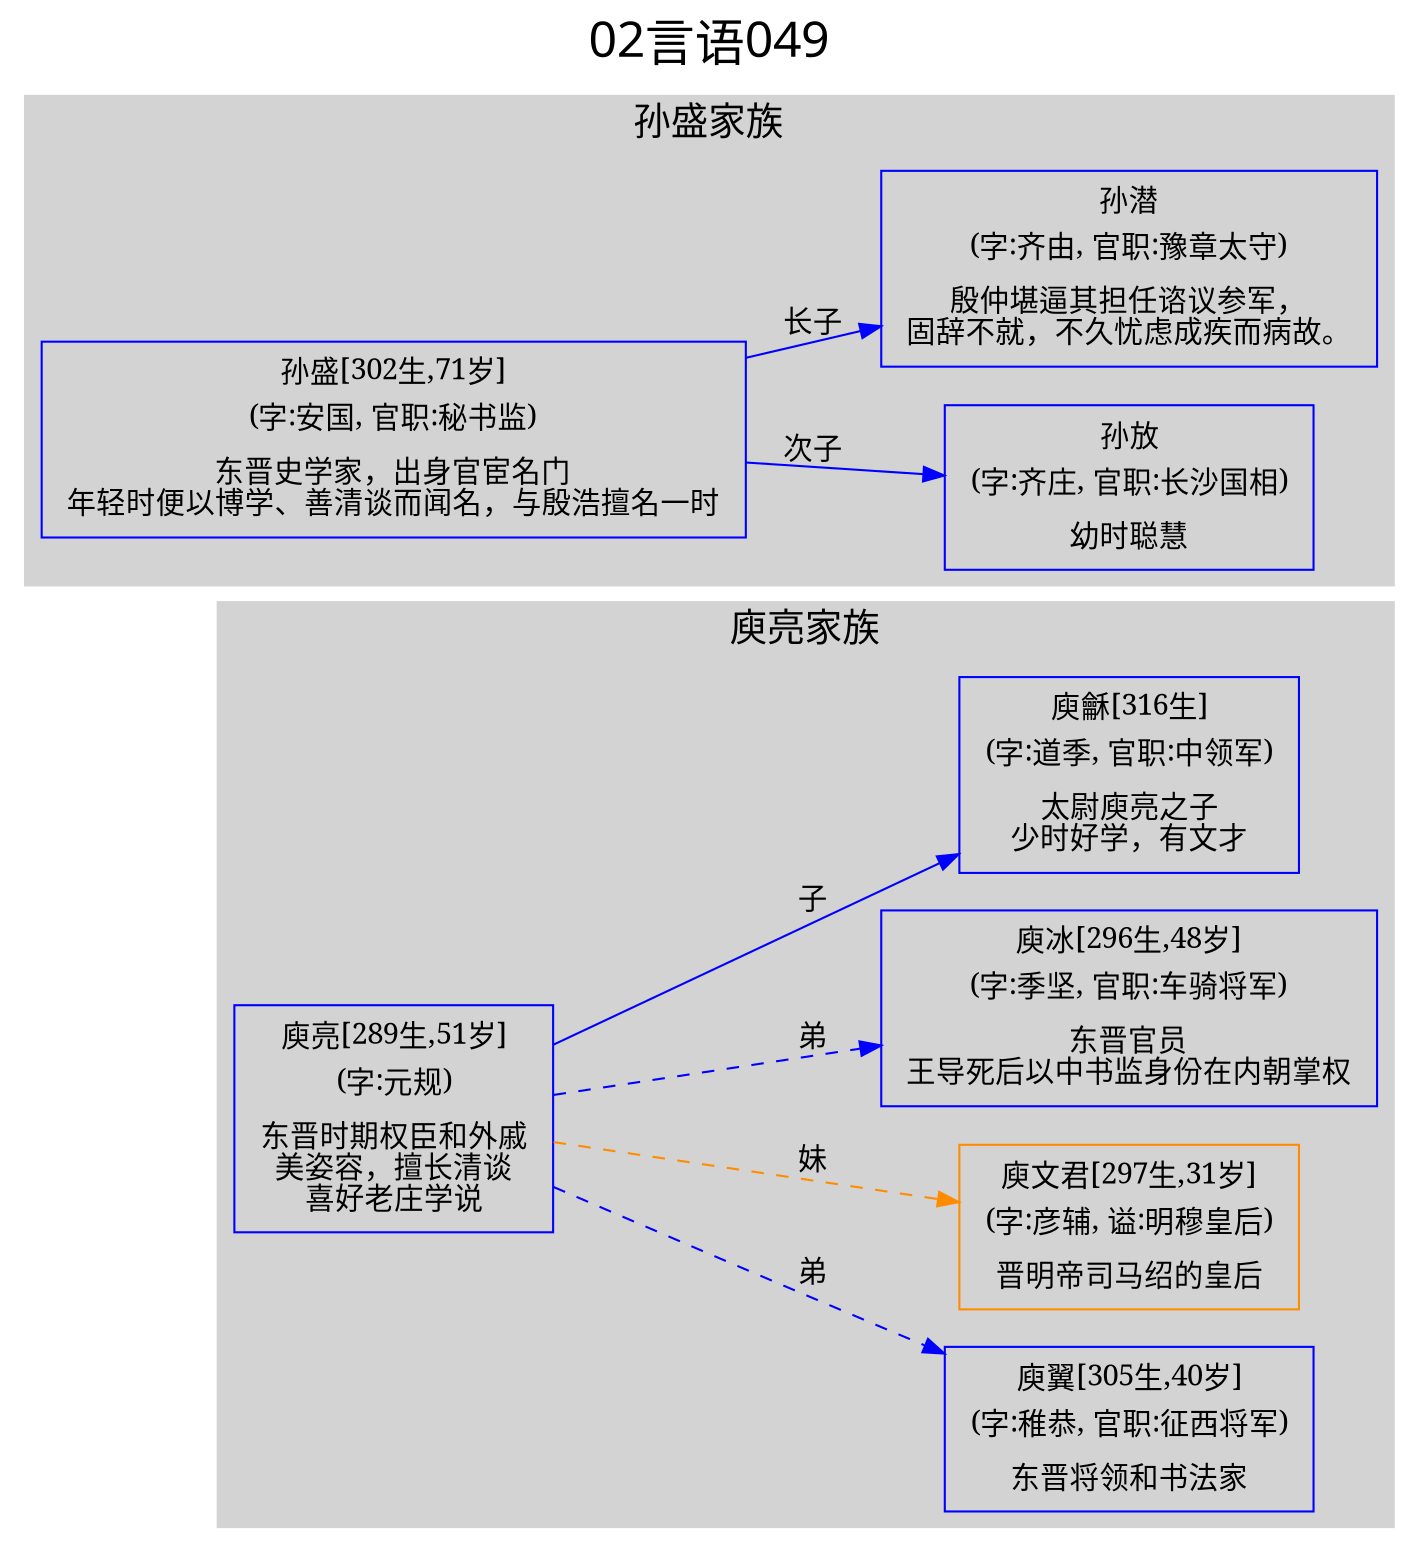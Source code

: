 
digraph
{
	rankdir = "LR";
	ranksep = 0.5;
	label = "02言语049";
	labelloc = "t";
	fontsize = "24";
	fontname = "SimHei";

	graph [style="filled", color="lightgrey"];
	node [fontname="SimSun"];
	edge [fontname="SimSun"];

	庾亮 [shape="box", color="blue", label=<<table border="0" cellborder="0"><tr><td>庾亮[289生,51岁]</td></tr><tr><td>(字:元规)</td></tr><tr><td></td></tr><tr><td>东晋时期权臣和外戚<br/>美姿容，擅长清谈<br/>喜好老庄学说<br/></td></tr></table>>];
	庾翼 [shape="box", color="blue", label=<<table border="0" cellborder="0"><tr><td>庾翼[305生,40岁]</td></tr><tr><td>(字:稚恭, 官职:征西将军)</td></tr><tr><td></td></tr><tr><td>东晋将领和书法家<br/></td></tr></table>>];
	庾文君 [shape="box", color="darkorange", label=<<table border="0" cellborder="0"><tr><td>庾文君[297生,31岁]</td></tr><tr><td>(字:彦辅, 谥:明穆皇后)</td></tr><tr><td></td></tr><tr><td>晋明帝司马绍的皇后<br/></td></tr></table>>];
	庾冰 [shape="box", color="blue", label=<<table border="0" cellborder="0"><tr><td>庾冰[296生,48岁]</td></tr><tr><td>(字:季坚, 官职:车骑将军)</td></tr><tr><td></td></tr><tr><td>东晋官员<br/>王导死后以中书监身份在内朝掌权<br/></td></tr></table>>];
	庾龢 [shape="box", color="blue", label=<<table border="0" cellborder="0"><tr><td>庾龢[316生]</td></tr><tr><td>(字:道季, 官职:中领军)</td></tr><tr><td></td></tr><tr><td>太尉庾亮之子<br/>少时好学，有文才<br/></td></tr></table>>];
	孙盛 [shape="box", color="blue", label=<<table border="0" cellborder="0"><tr><td>孙盛[302生,71岁]</td></tr><tr><td>(字:安国, 官职:秘书监)</td></tr><tr><td></td></tr><tr><td>东晋史学家，出身官宦名门<br/>年轻时便以博学、善清谈而闻名，与殷浩擅名一时<br/></td></tr></table>>];
	孙放 [shape="box", color="blue", label=<<table border="0" cellborder="0"><tr><td>孙放</td></tr><tr><td>(字:齐庄, 官职:长沙国相)</td></tr><tr><td></td></tr><tr><td>幼时聪慧<br/></td></tr></table>>];
	孙潜 [shape="box", color="blue", label=<<table border="0" cellborder="0"><tr><td>孙潜</td></tr><tr><td>(字:齐由, 官职:豫章太守)</td></tr><tr><td></td></tr><tr><td>殷仲堪逼其担任谘议参军，<br/>固辞不就，不久忧虑成疾而病故。<br/></td></tr></table>>];

	庾亮 -> 庾龢 [label="子", style=solid, color="blue"];
	庾亮 -> 庾冰 [label="弟", style=dashed, color="blue"];
	庾亮 -> 庾文君 [label="妹", style=dashed, color="darkorange"];
	庾亮 -> 庾翼 [label="弟", style=dashed, color="blue"];
	孙盛 -> 孙潜 [label="长子", style=solid, color="blue"];
	孙盛 -> 孙放 [label="次子", style=solid, color="blue"];


	subgraph "cluster_庾亮"
	{
		fontsize="18";
		label="庾亮家族";
		庾亮;庾翼;庾文君;庾冰;庾龢;
	}

	subgraph "cluster_孙盛"
	{
		fontsize="18";
		label="孙盛家族";
		孙盛;孙放;孙潜;
	}

}
